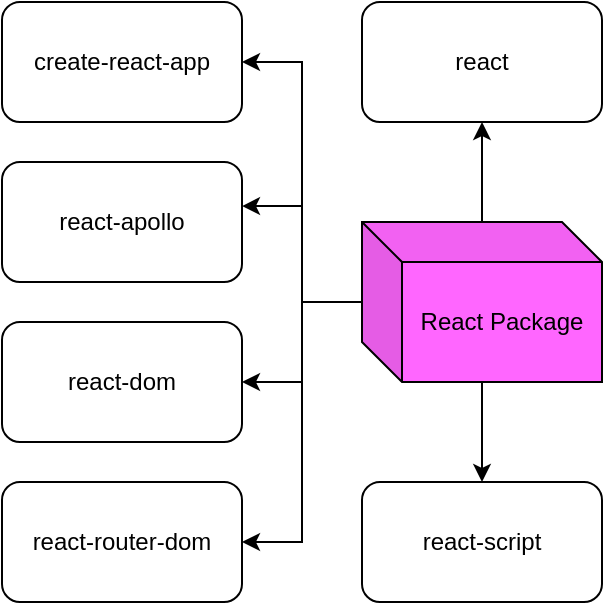<mxfile version="11.3.0" type="device" pages="1"><diagram id="9qxE9Vpkih5JBUwJnFIZ" name="Page-1"><mxGraphModel dx="838" dy="480" grid="1" gridSize="10" guides="1" tooltips="1" connect="1" arrows="1" fold="1" page="1" pageScale="1" pageWidth="850" pageHeight="1100" math="0" shadow="0"><root><mxCell id="0"/><mxCell id="1" parent="0"/><mxCell id="gQXJ9dcm-gTTewSv9lCE-8" style="edgeStyle=orthogonalEdgeStyle;rounded=0;orthogonalLoop=1;jettySize=auto;html=1;entryX=0.5;entryY=1;entryDx=0;entryDy=0;" edge="1" parent="1" source="gQXJ9dcm-gTTewSv9lCE-1" target="gQXJ9dcm-gTTewSv9lCE-7"><mxGeometry relative="1" as="geometry"/></mxCell><mxCell id="gQXJ9dcm-gTTewSv9lCE-9" style="edgeStyle=orthogonalEdgeStyle;rounded=0;orthogonalLoop=1;jettySize=auto;html=1;" edge="1" parent="1" source="gQXJ9dcm-gTTewSv9lCE-1" target="gQXJ9dcm-gTTewSv9lCE-6"><mxGeometry relative="1" as="geometry"/></mxCell><mxCell id="gQXJ9dcm-gTTewSv9lCE-10" style="edgeStyle=orthogonalEdgeStyle;rounded=0;orthogonalLoop=1;jettySize=auto;html=1;entryX=1;entryY=0.5;entryDx=0;entryDy=0;" edge="1" parent="1" source="gQXJ9dcm-gTTewSv9lCE-1" target="gQXJ9dcm-gTTewSv9lCE-2"><mxGeometry relative="1" as="geometry"/></mxCell><mxCell id="gQXJ9dcm-gTTewSv9lCE-11" style="edgeStyle=orthogonalEdgeStyle;rounded=0;orthogonalLoop=1;jettySize=auto;html=1;entryX=1;entryY=0.367;entryDx=0;entryDy=0;entryPerimeter=0;" edge="1" parent="1" source="gQXJ9dcm-gTTewSv9lCE-1" target="gQXJ9dcm-gTTewSv9lCE-5"><mxGeometry relative="1" as="geometry"/></mxCell><mxCell id="gQXJ9dcm-gTTewSv9lCE-12" style="edgeStyle=orthogonalEdgeStyle;rounded=0;orthogonalLoop=1;jettySize=auto;html=1;entryX=1;entryY=0.5;entryDx=0;entryDy=0;" edge="1" parent="1" source="gQXJ9dcm-gTTewSv9lCE-1" target="gQXJ9dcm-gTTewSv9lCE-4"><mxGeometry relative="1" as="geometry"/></mxCell><mxCell id="gQXJ9dcm-gTTewSv9lCE-13" style="edgeStyle=orthogonalEdgeStyle;rounded=0;orthogonalLoop=1;jettySize=auto;html=1;entryX=1;entryY=0.5;entryDx=0;entryDy=0;" edge="1" parent="1" source="gQXJ9dcm-gTTewSv9lCE-1" target="gQXJ9dcm-gTTewSv9lCE-3"><mxGeometry relative="1" as="geometry"/></mxCell><mxCell id="gQXJ9dcm-gTTewSv9lCE-1" value="React Package" style="shape=cube;whiteSpace=wrap;html=1;boundedLbl=1;backgroundOutline=1;darkOpacity=0.05;darkOpacity2=0.1;fillColor=#FF66FF;" vertex="1" parent="1"><mxGeometry x="330" y="320" width="120" height="80" as="geometry"/></mxCell><mxCell id="gQXJ9dcm-gTTewSv9lCE-2" value="create-react-app" style="rounded=1;whiteSpace=wrap;html=1;" vertex="1" parent="1"><mxGeometry x="150" y="210" width="120" height="60" as="geometry"/></mxCell><mxCell id="gQXJ9dcm-gTTewSv9lCE-3" value="react-router-dom" style="rounded=1;whiteSpace=wrap;html=1;" vertex="1" parent="1"><mxGeometry x="150" y="450" width="120" height="60" as="geometry"/></mxCell><mxCell id="gQXJ9dcm-gTTewSv9lCE-4" value="react-dom" style="rounded=1;whiteSpace=wrap;html=1;" vertex="1" parent="1"><mxGeometry x="150" y="370" width="120" height="60" as="geometry"/></mxCell><mxCell id="gQXJ9dcm-gTTewSv9lCE-5" value="react-apollo" style="rounded=1;whiteSpace=wrap;html=1;" vertex="1" parent="1"><mxGeometry x="150" y="290" width="120" height="60" as="geometry"/></mxCell><mxCell id="gQXJ9dcm-gTTewSv9lCE-6" value="react-script" style="rounded=1;whiteSpace=wrap;html=1;" vertex="1" parent="1"><mxGeometry x="330" y="450" width="120" height="60" as="geometry"/></mxCell><mxCell id="gQXJ9dcm-gTTewSv9lCE-7" value="react" style="rounded=1;whiteSpace=wrap;html=1;" vertex="1" parent="1"><mxGeometry x="330" y="210" width="120" height="60" as="geometry"/></mxCell></root></mxGraphModel></diagram></mxfile>